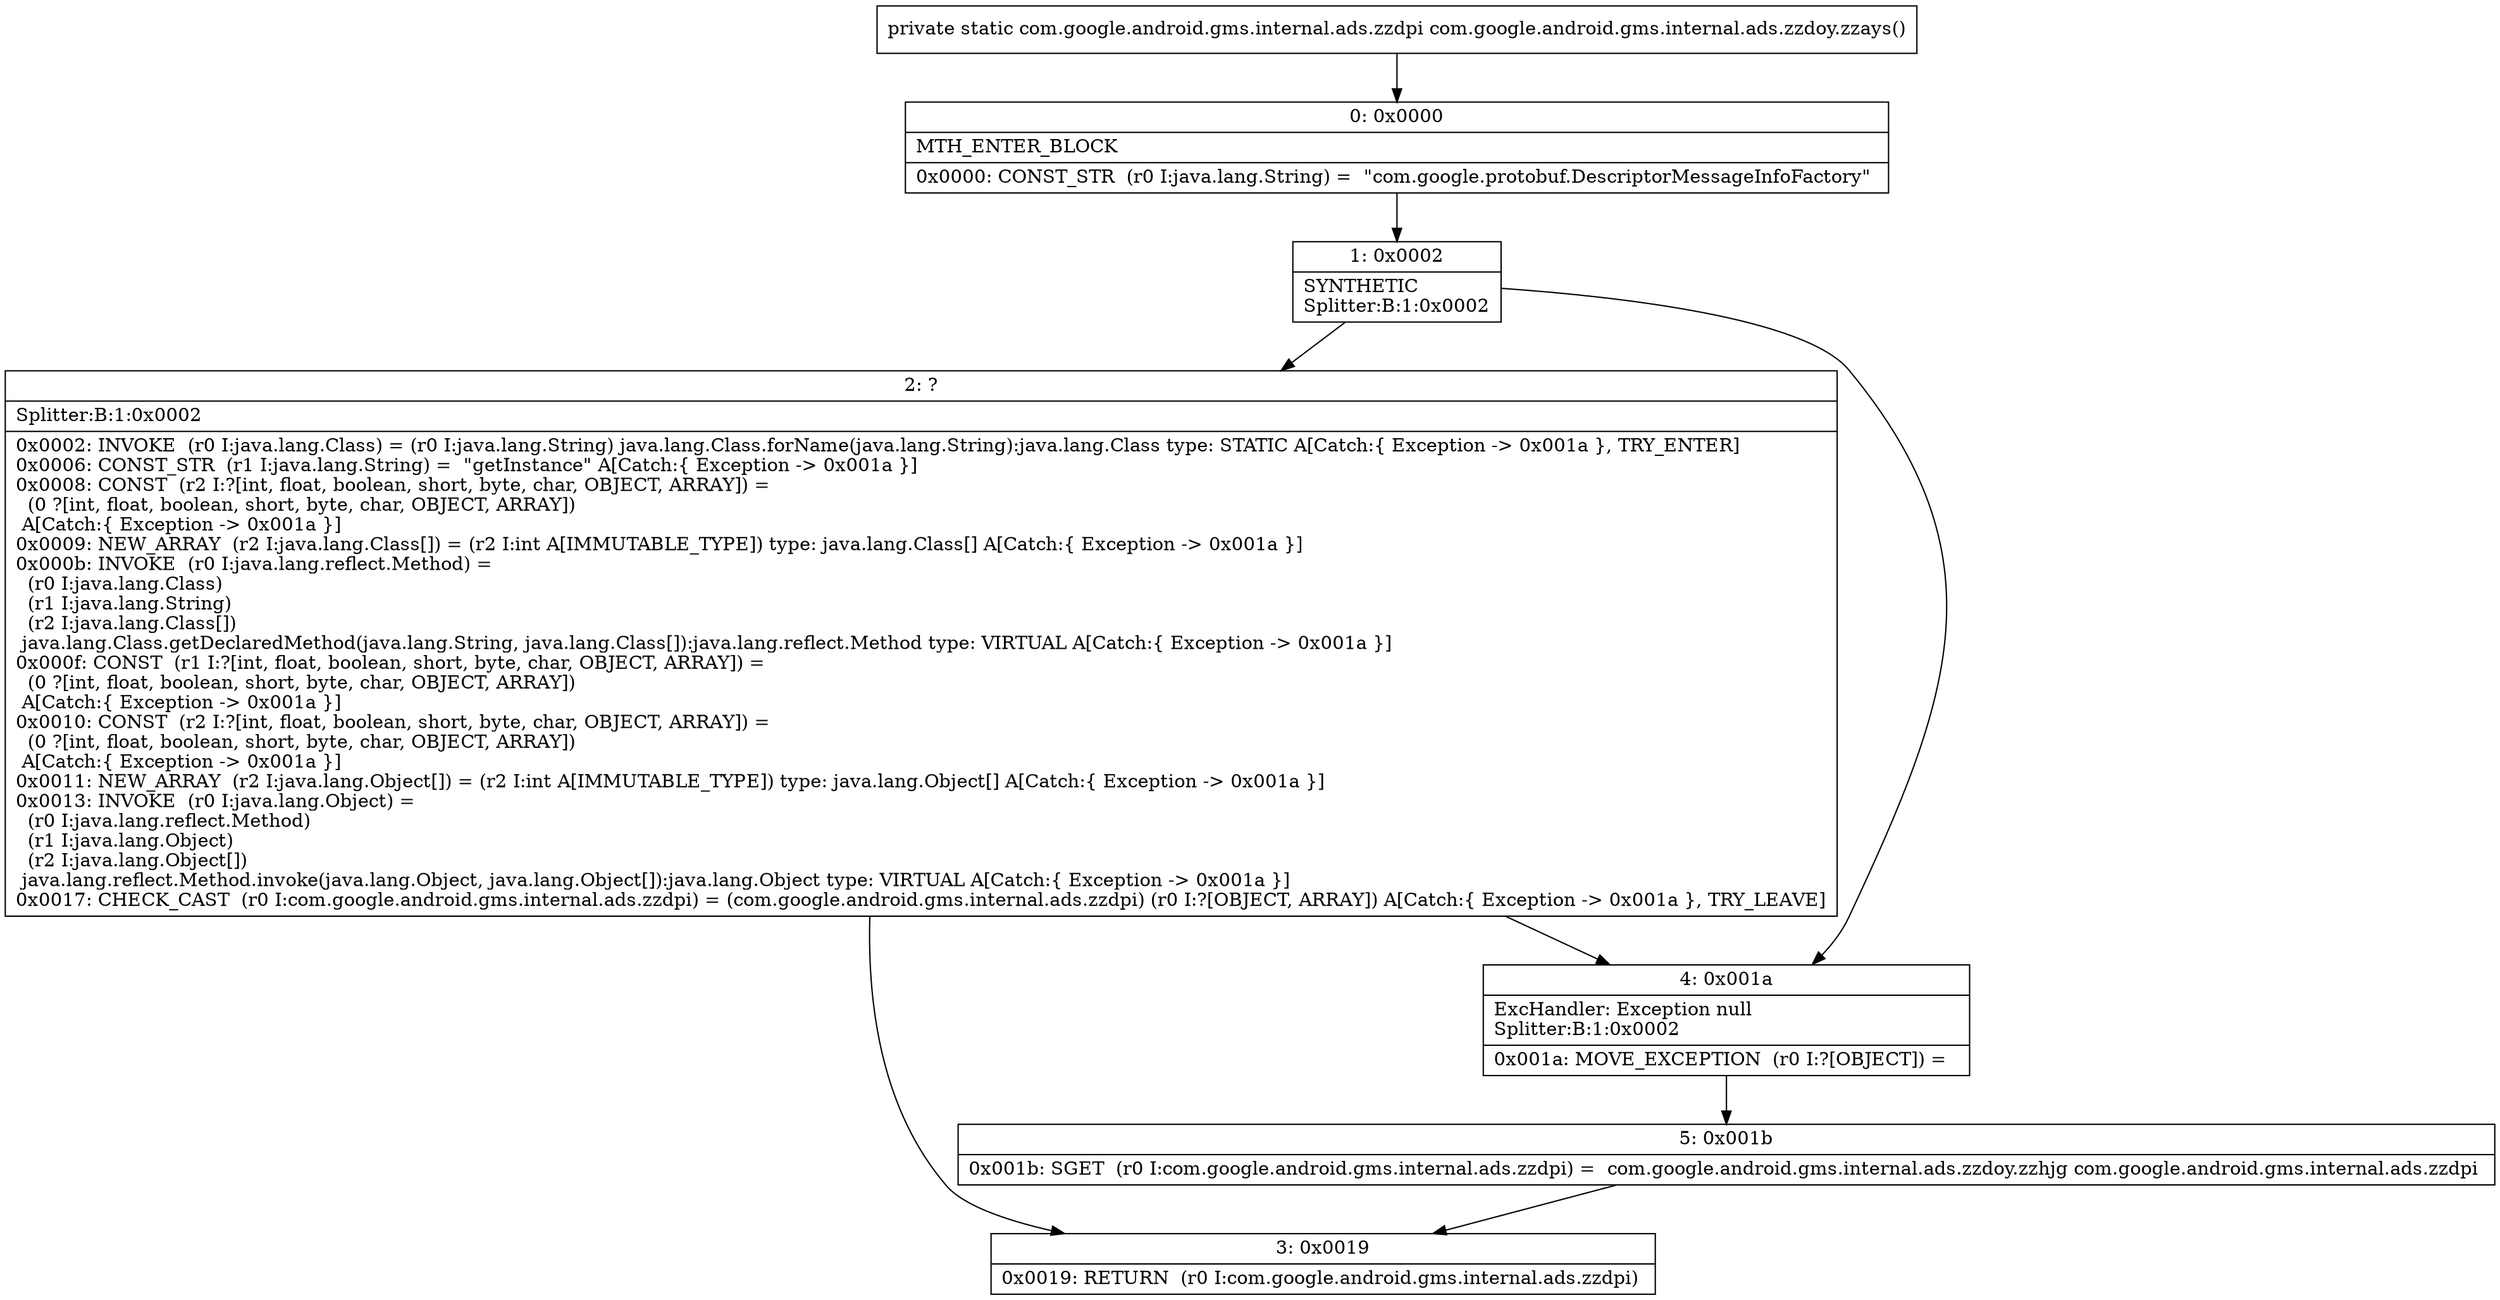 digraph "CFG forcom.google.android.gms.internal.ads.zzdoy.zzays()Lcom\/google\/android\/gms\/internal\/ads\/zzdpi;" {
Node_0 [shape=record,label="{0\:\ 0x0000|MTH_ENTER_BLOCK\l|0x0000: CONST_STR  (r0 I:java.lang.String) =  \"com.google.protobuf.DescriptorMessageInfoFactory\" \l}"];
Node_1 [shape=record,label="{1\:\ 0x0002|SYNTHETIC\lSplitter:B:1:0x0002\l}"];
Node_2 [shape=record,label="{2\:\ ?|Splitter:B:1:0x0002\l|0x0002: INVOKE  (r0 I:java.lang.Class) = (r0 I:java.lang.String) java.lang.Class.forName(java.lang.String):java.lang.Class type: STATIC A[Catch:\{ Exception \-\> 0x001a \}, TRY_ENTER]\l0x0006: CONST_STR  (r1 I:java.lang.String) =  \"getInstance\" A[Catch:\{ Exception \-\> 0x001a \}]\l0x0008: CONST  (r2 I:?[int, float, boolean, short, byte, char, OBJECT, ARRAY]) = \l  (0 ?[int, float, boolean, short, byte, char, OBJECT, ARRAY])\l A[Catch:\{ Exception \-\> 0x001a \}]\l0x0009: NEW_ARRAY  (r2 I:java.lang.Class[]) = (r2 I:int A[IMMUTABLE_TYPE]) type: java.lang.Class[] A[Catch:\{ Exception \-\> 0x001a \}]\l0x000b: INVOKE  (r0 I:java.lang.reflect.Method) = \l  (r0 I:java.lang.Class)\l  (r1 I:java.lang.String)\l  (r2 I:java.lang.Class[])\l java.lang.Class.getDeclaredMethod(java.lang.String, java.lang.Class[]):java.lang.reflect.Method type: VIRTUAL A[Catch:\{ Exception \-\> 0x001a \}]\l0x000f: CONST  (r1 I:?[int, float, boolean, short, byte, char, OBJECT, ARRAY]) = \l  (0 ?[int, float, boolean, short, byte, char, OBJECT, ARRAY])\l A[Catch:\{ Exception \-\> 0x001a \}]\l0x0010: CONST  (r2 I:?[int, float, boolean, short, byte, char, OBJECT, ARRAY]) = \l  (0 ?[int, float, boolean, short, byte, char, OBJECT, ARRAY])\l A[Catch:\{ Exception \-\> 0x001a \}]\l0x0011: NEW_ARRAY  (r2 I:java.lang.Object[]) = (r2 I:int A[IMMUTABLE_TYPE]) type: java.lang.Object[] A[Catch:\{ Exception \-\> 0x001a \}]\l0x0013: INVOKE  (r0 I:java.lang.Object) = \l  (r0 I:java.lang.reflect.Method)\l  (r1 I:java.lang.Object)\l  (r2 I:java.lang.Object[])\l java.lang.reflect.Method.invoke(java.lang.Object, java.lang.Object[]):java.lang.Object type: VIRTUAL A[Catch:\{ Exception \-\> 0x001a \}]\l0x0017: CHECK_CAST  (r0 I:com.google.android.gms.internal.ads.zzdpi) = (com.google.android.gms.internal.ads.zzdpi) (r0 I:?[OBJECT, ARRAY]) A[Catch:\{ Exception \-\> 0x001a \}, TRY_LEAVE]\l}"];
Node_3 [shape=record,label="{3\:\ 0x0019|0x0019: RETURN  (r0 I:com.google.android.gms.internal.ads.zzdpi) \l}"];
Node_4 [shape=record,label="{4\:\ 0x001a|ExcHandler: Exception null\lSplitter:B:1:0x0002\l|0x001a: MOVE_EXCEPTION  (r0 I:?[OBJECT]) =  \l}"];
Node_5 [shape=record,label="{5\:\ 0x001b|0x001b: SGET  (r0 I:com.google.android.gms.internal.ads.zzdpi) =  com.google.android.gms.internal.ads.zzdoy.zzhjg com.google.android.gms.internal.ads.zzdpi \l}"];
MethodNode[shape=record,label="{private static com.google.android.gms.internal.ads.zzdpi com.google.android.gms.internal.ads.zzdoy.zzays() }"];
MethodNode -> Node_0;
Node_0 -> Node_1;
Node_1 -> Node_2;
Node_1 -> Node_4;
Node_2 -> Node_3;
Node_2 -> Node_4;
Node_4 -> Node_5;
Node_5 -> Node_3;
}

